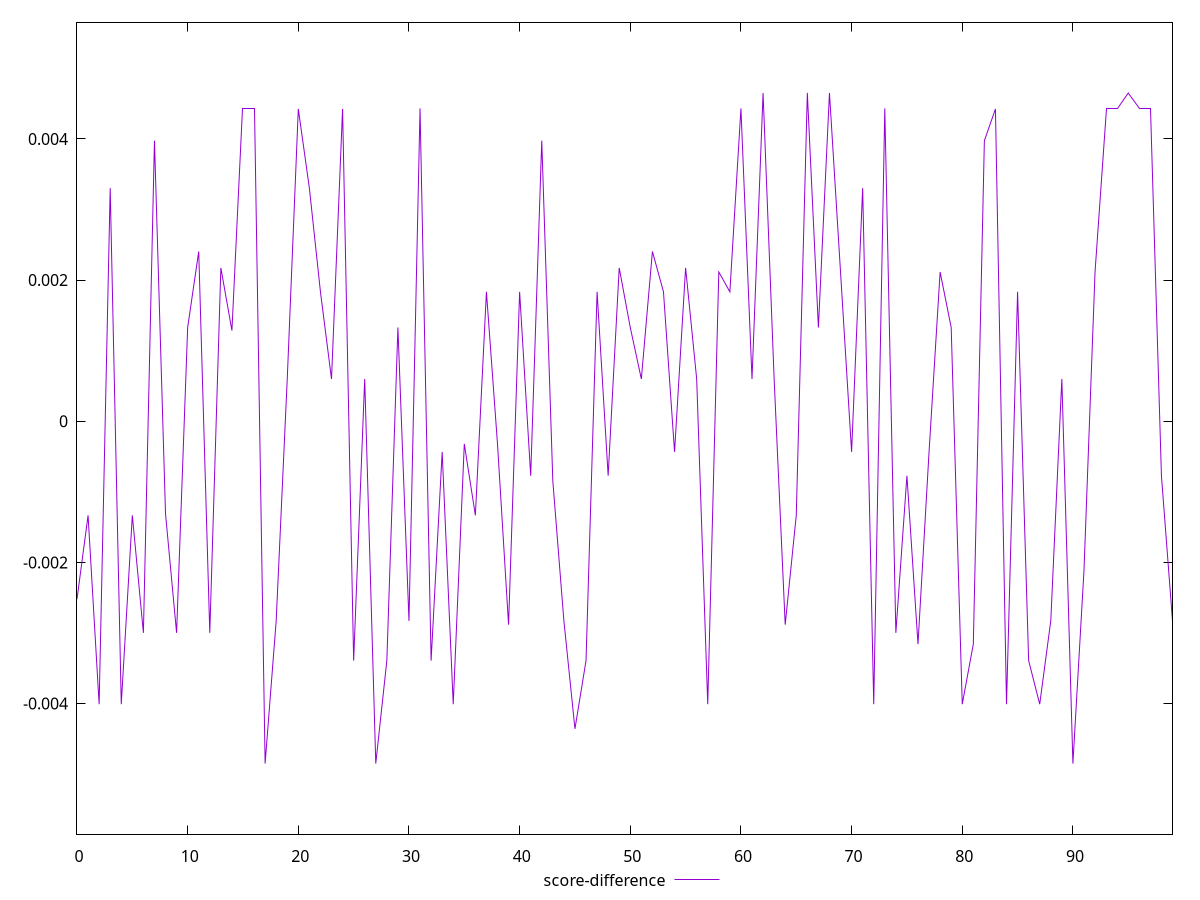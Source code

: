 reset

$scoreDifference <<EOF
0 -0.0025197073059409214
1 -0.0013331823955295974
2 -0.004008499025748957
3 0.003302193219620997
4 -0.004008499025748957
5 -0.0013331823955295974
6 -0.002997934955756898
7 0.003975458201732063
8 -0.0013116586107596029
9 -0.0029979349557520685
10 0.0013281378297874125
11 0.0024052228614542814
12 -0.002997934955756898
13 0.002172727503318428
14 0.0012853199240778213
15 0.004424734186394386
16 0.004424734186394386
17 -0.004849595691950037
18 -0.0028283622283925003
19 0.0005989014916699675
20 0.004424734186394386
21 0.003302193219620997
22 0.001833412396008649
23 0.0005989014916699675
24 0.004424734186394386
25 -0.0033912229342481504
26 0.000598901491675019
27 -0.004849595691945097
28 -0.0033912229342573097
29 0.0013281378297874125
30 -0.0028283622283881704
31 0.004432318653087408
32 -0.0033912229342573097
33 -0.0004345882704064885
34 -0.004008499025748957
35 -0.0003208536464964773
36 -0.0013331823955295974
37 0.0018334123960134785
38 -0.00032085364649220294
39 -0.002881828322691349
40 0.0018334123960043192
41 -0.0007719054764431243
42 0.003975458201732063
43 -0.0008469934617796326
44 -0.0028283622283925003
45 -0.004357845905361424
46 -0.0033912229342528133
47 0.001833412396008649
48 -0.0007719054764431243
49 0.002172727503318428
50 0.0013281378297827495
51 0.0005989014916798485
52 0.0024052228614489524
53 0.001833412396008649
54 -0.0004345882704064885
55 0.002172727503318428
56 0.000598901491675019
57 -0.004008499025748957
58 0.002114782577736174
59 0.001833412396008649
60 0.004432318653087408
61 0.000598901491675019
62 0.004650187464433186
63 0.000598901491675019
64 -0.002881828322686686
65 -0.0013331823955295974
66 0.004652396920300228
67 0.0013281378297827495
68 0.00465018746443796
69 0.002114782577736174
70 -0.0004345882704064885
71 0.003302193219620997
72 -0.004008499025748957
73 0.004432318653087408
74 -0.0029979349557612833
75 -0.0007719054764478428
76 -0.0031572881383263862
77 -0.0004345882704064885
78 0.002114782577736174
79 0.0013281378297874125
80 -0.004008499025744183
81 -0.0031572881383263862
82 0.003975458201732063
83 0.004424734186394386
84 -0.004008499025753731
85 0.001833412396008649
86 -0.0033912229342528133
87 -0.004008499025748957
88 -0.0028283622283972187
89 0.0005989014916699675
90 -0.004849595691950037
91 -0.0021183651488309585
92 0.002114782577736174
93 0.004424734186389667
94 0.004424734186394386
95 0.004650187464433186
96 0.004424734186389667
97 0.004424734186394386
98 -0.0007719054764431243
99 -0.0028283622283925003
EOF

set key outside below
set xrange [0:99]
set yrange [-0.005849595691950037:0.005652396920300228]
set trange [-0.005849595691950037:0.005652396920300228]
set terminal svg size 640, 500 enhanced background rgb 'white'
set output "report_00008_2021-01-22T20:58:29.167/max-potential-fid/samples/pages/score-difference/values.svg"

plot $scoreDifference title "score-difference" with line

reset
